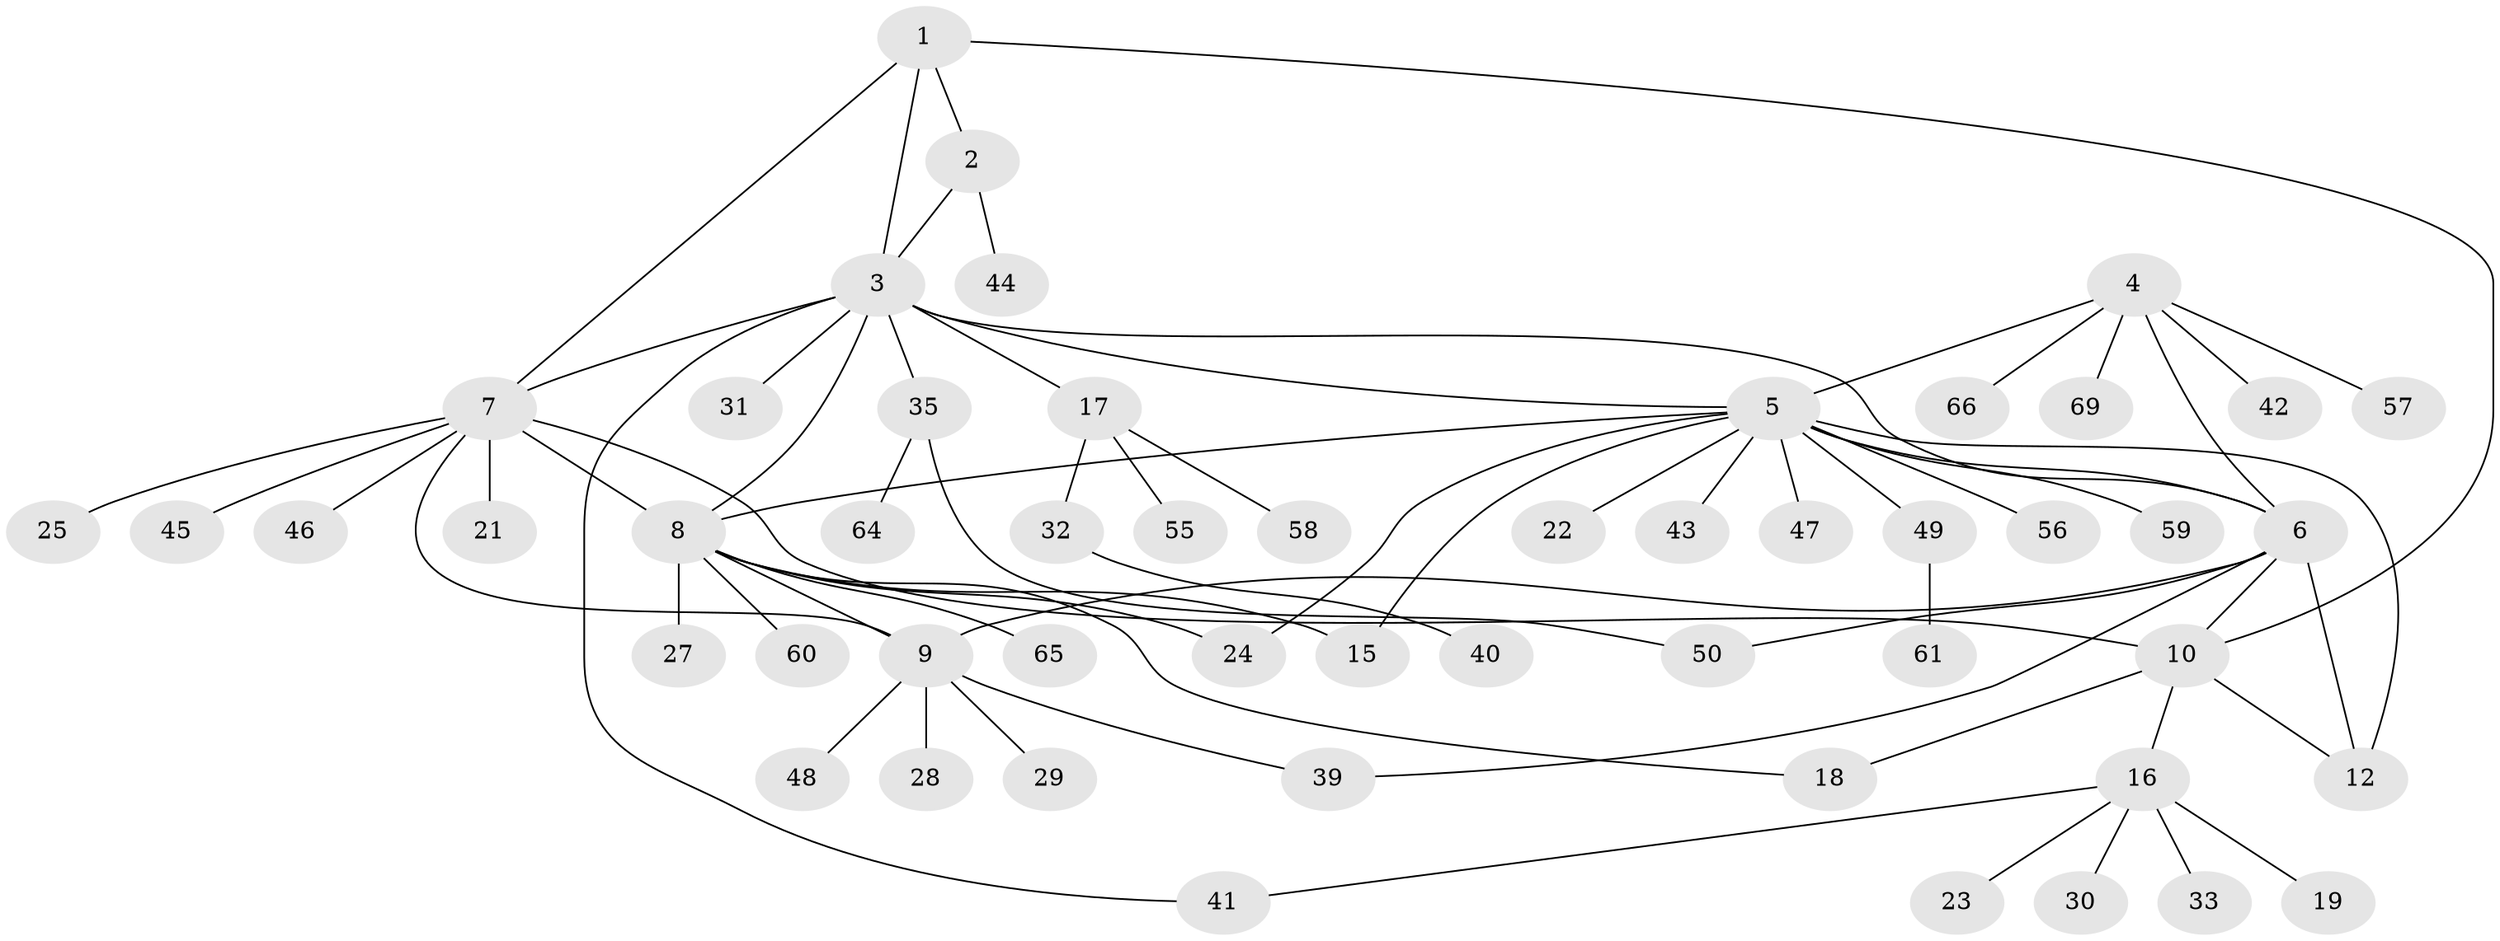 // Generated by graph-tools (version 1.1) at 2025/52/02/27/25 19:52:17]
// undirected, 52 vertices, 69 edges
graph export_dot {
graph [start="1"]
  node [color=gray90,style=filled];
  1 [super="+37"];
  2 [super="+38"];
  3 [super="+20"];
  4 [super="+54"];
  5 [super="+14"];
  6 [super="+11"];
  7 [super="+51"];
  8 [super="+13"];
  9 [super="+67"];
  10 [super="+34"];
  12 [super="+52"];
  15;
  16 [super="+62"];
  17 [super="+26"];
  18;
  19;
  21;
  22;
  23;
  24;
  25;
  27 [super="+53"];
  28;
  29;
  30;
  31;
  32;
  33;
  35 [super="+36"];
  39;
  40;
  41;
  42;
  43 [super="+68"];
  44;
  45;
  46;
  47;
  48;
  49;
  50;
  55;
  56 [super="+63"];
  57;
  58;
  59;
  60;
  61;
  64;
  65;
  66;
  69;
  1 -- 2;
  1 -- 3;
  1 -- 10;
  1 -- 7;
  2 -- 3;
  2 -- 44;
  3 -- 6;
  3 -- 7;
  3 -- 17;
  3 -- 31;
  3 -- 35;
  3 -- 41;
  3 -- 8;
  3 -- 5;
  4 -- 5;
  4 -- 6;
  4 -- 42;
  4 -- 57;
  4 -- 66;
  4 -- 69;
  5 -- 6;
  5 -- 22;
  5 -- 24;
  5 -- 49;
  5 -- 56;
  5 -- 8;
  5 -- 43;
  5 -- 12 [weight=2];
  5 -- 47;
  5 -- 15;
  5 -- 59;
  6 -- 9;
  6 -- 39;
  6 -- 50;
  6 -- 10;
  6 -- 12;
  7 -- 8;
  7 -- 9;
  7 -- 10;
  7 -- 21;
  7 -- 25;
  7 -- 45;
  7 -- 46;
  8 -- 9;
  8 -- 24;
  8 -- 60;
  8 -- 65;
  8 -- 18;
  8 -- 27;
  8 -- 15;
  9 -- 28;
  9 -- 29;
  9 -- 39;
  9 -- 48;
  10 -- 12;
  10 -- 16;
  10 -- 18;
  16 -- 19;
  16 -- 23;
  16 -- 30;
  16 -- 33;
  16 -- 41;
  17 -- 32;
  17 -- 58;
  17 -- 55;
  32 -- 40;
  35 -- 50;
  35 -- 64;
  49 -- 61;
}
